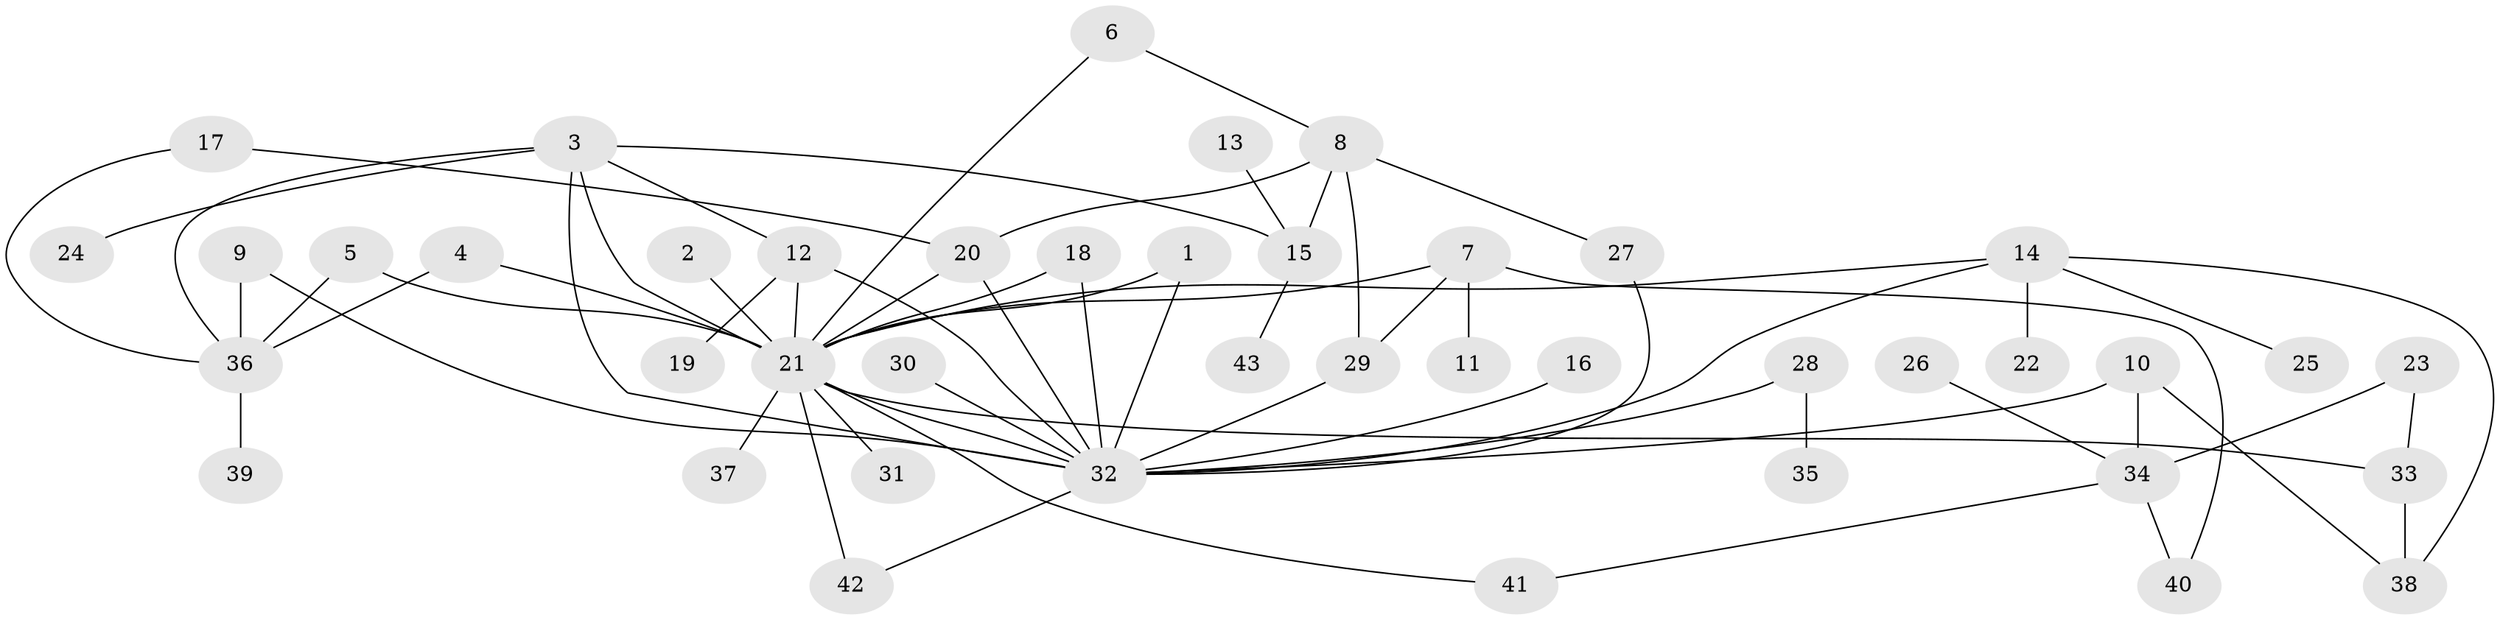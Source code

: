 // original degree distribution, {22: 0.014285714285714285, 3: 0.1, 23: 0.014285714285714285, 2: 0.2857142857142857, 5: 0.05714285714285714, 7: 0.02857142857142857, 6: 0.04285714285714286, 1: 0.42857142857142855, 4: 0.02857142857142857}
// Generated by graph-tools (version 1.1) at 2025/36/03/04/25 23:36:47]
// undirected, 43 vertices, 64 edges
graph export_dot {
  node [color=gray90,style=filled];
  1;
  2;
  3;
  4;
  5;
  6;
  7;
  8;
  9;
  10;
  11;
  12;
  13;
  14;
  15;
  16;
  17;
  18;
  19;
  20;
  21;
  22;
  23;
  24;
  25;
  26;
  27;
  28;
  29;
  30;
  31;
  32;
  33;
  34;
  35;
  36;
  37;
  38;
  39;
  40;
  41;
  42;
  43;
  1 -- 21 [weight=1.0];
  1 -- 32 [weight=1.0];
  2 -- 21 [weight=1.0];
  3 -- 12 [weight=1.0];
  3 -- 15 [weight=1.0];
  3 -- 21 [weight=1.0];
  3 -- 24 [weight=1.0];
  3 -- 32 [weight=1.0];
  3 -- 36 [weight=1.0];
  4 -- 21 [weight=1.0];
  4 -- 36 [weight=1.0];
  5 -- 21 [weight=1.0];
  5 -- 36 [weight=1.0];
  6 -- 8 [weight=1.0];
  6 -- 21 [weight=1.0];
  7 -- 11 [weight=1.0];
  7 -- 21 [weight=1.0];
  7 -- 29 [weight=1.0];
  7 -- 40 [weight=1.0];
  8 -- 15 [weight=1.0];
  8 -- 20 [weight=1.0];
  8 -- 27 [weight=1.0];
  8 -- 29 [weight=1.0];
  9 -- 32 [weight=1.0];
  9 -- 36 [weight=1.0];
  10 -- 32 [weight=1.0];
  10 -- 34 [weight=1.0];
  10 -- 38 [weight=1.0];
  12 -- 19 [weight=1.0];
  12 -- 21 [weight=1.0];
  12 -- 32 [weight=1.0];
  13 -- 15 [weight=1.0];
  14 -- 21 [weight=1.0];
  14 -- 22 [weight=1.0];
  14 -- 25 [weight=1.0];
  14 -- 32 [weight=1.0];
  14 -- 38 [weight=1.0];
  15 -- 43 [weight=1.0];
  16 -- 32 [weight=1.0];
  17 -- 20 [weight=1.0];
  17 -- 36 [weight=1.0];
  18 -- 21 [weight=1.0];
  18 -- 32 [weight=1.0];
  20 -- 21 [weight=1.0];
  20 -- 32 [weight=1.0];
  21 -- 31 [weight=1.0];
  21 -- 32 [weight=1.0];
  21 -- 33 [weight=1.0];
  21 -- 37 [weight=1.0];
  21 -- 41 [weight=1.0];
  21 -- 42 [weight=1.0];
  23 -- 33 [weight=1.0];
  23 -- 34 [weight=1.0];
  26 -- 34 [weight=1.0];
  27 -- 32 [weight=1.0];
  28 -- 32 [weight=1.0];
  28 -- 35 [weight=1.0];
  29 -- 32 [weight=1.0];
  30 -- 32 [weight=1.0];
  32 -- 42 [weight=1.0];
  33 -- 38 [weight=1.0];
  34 -- 40 [weight=1.0];
  34 -- 41 [weight=1.0];
  36 -- 39 [weight=1.0];
}
